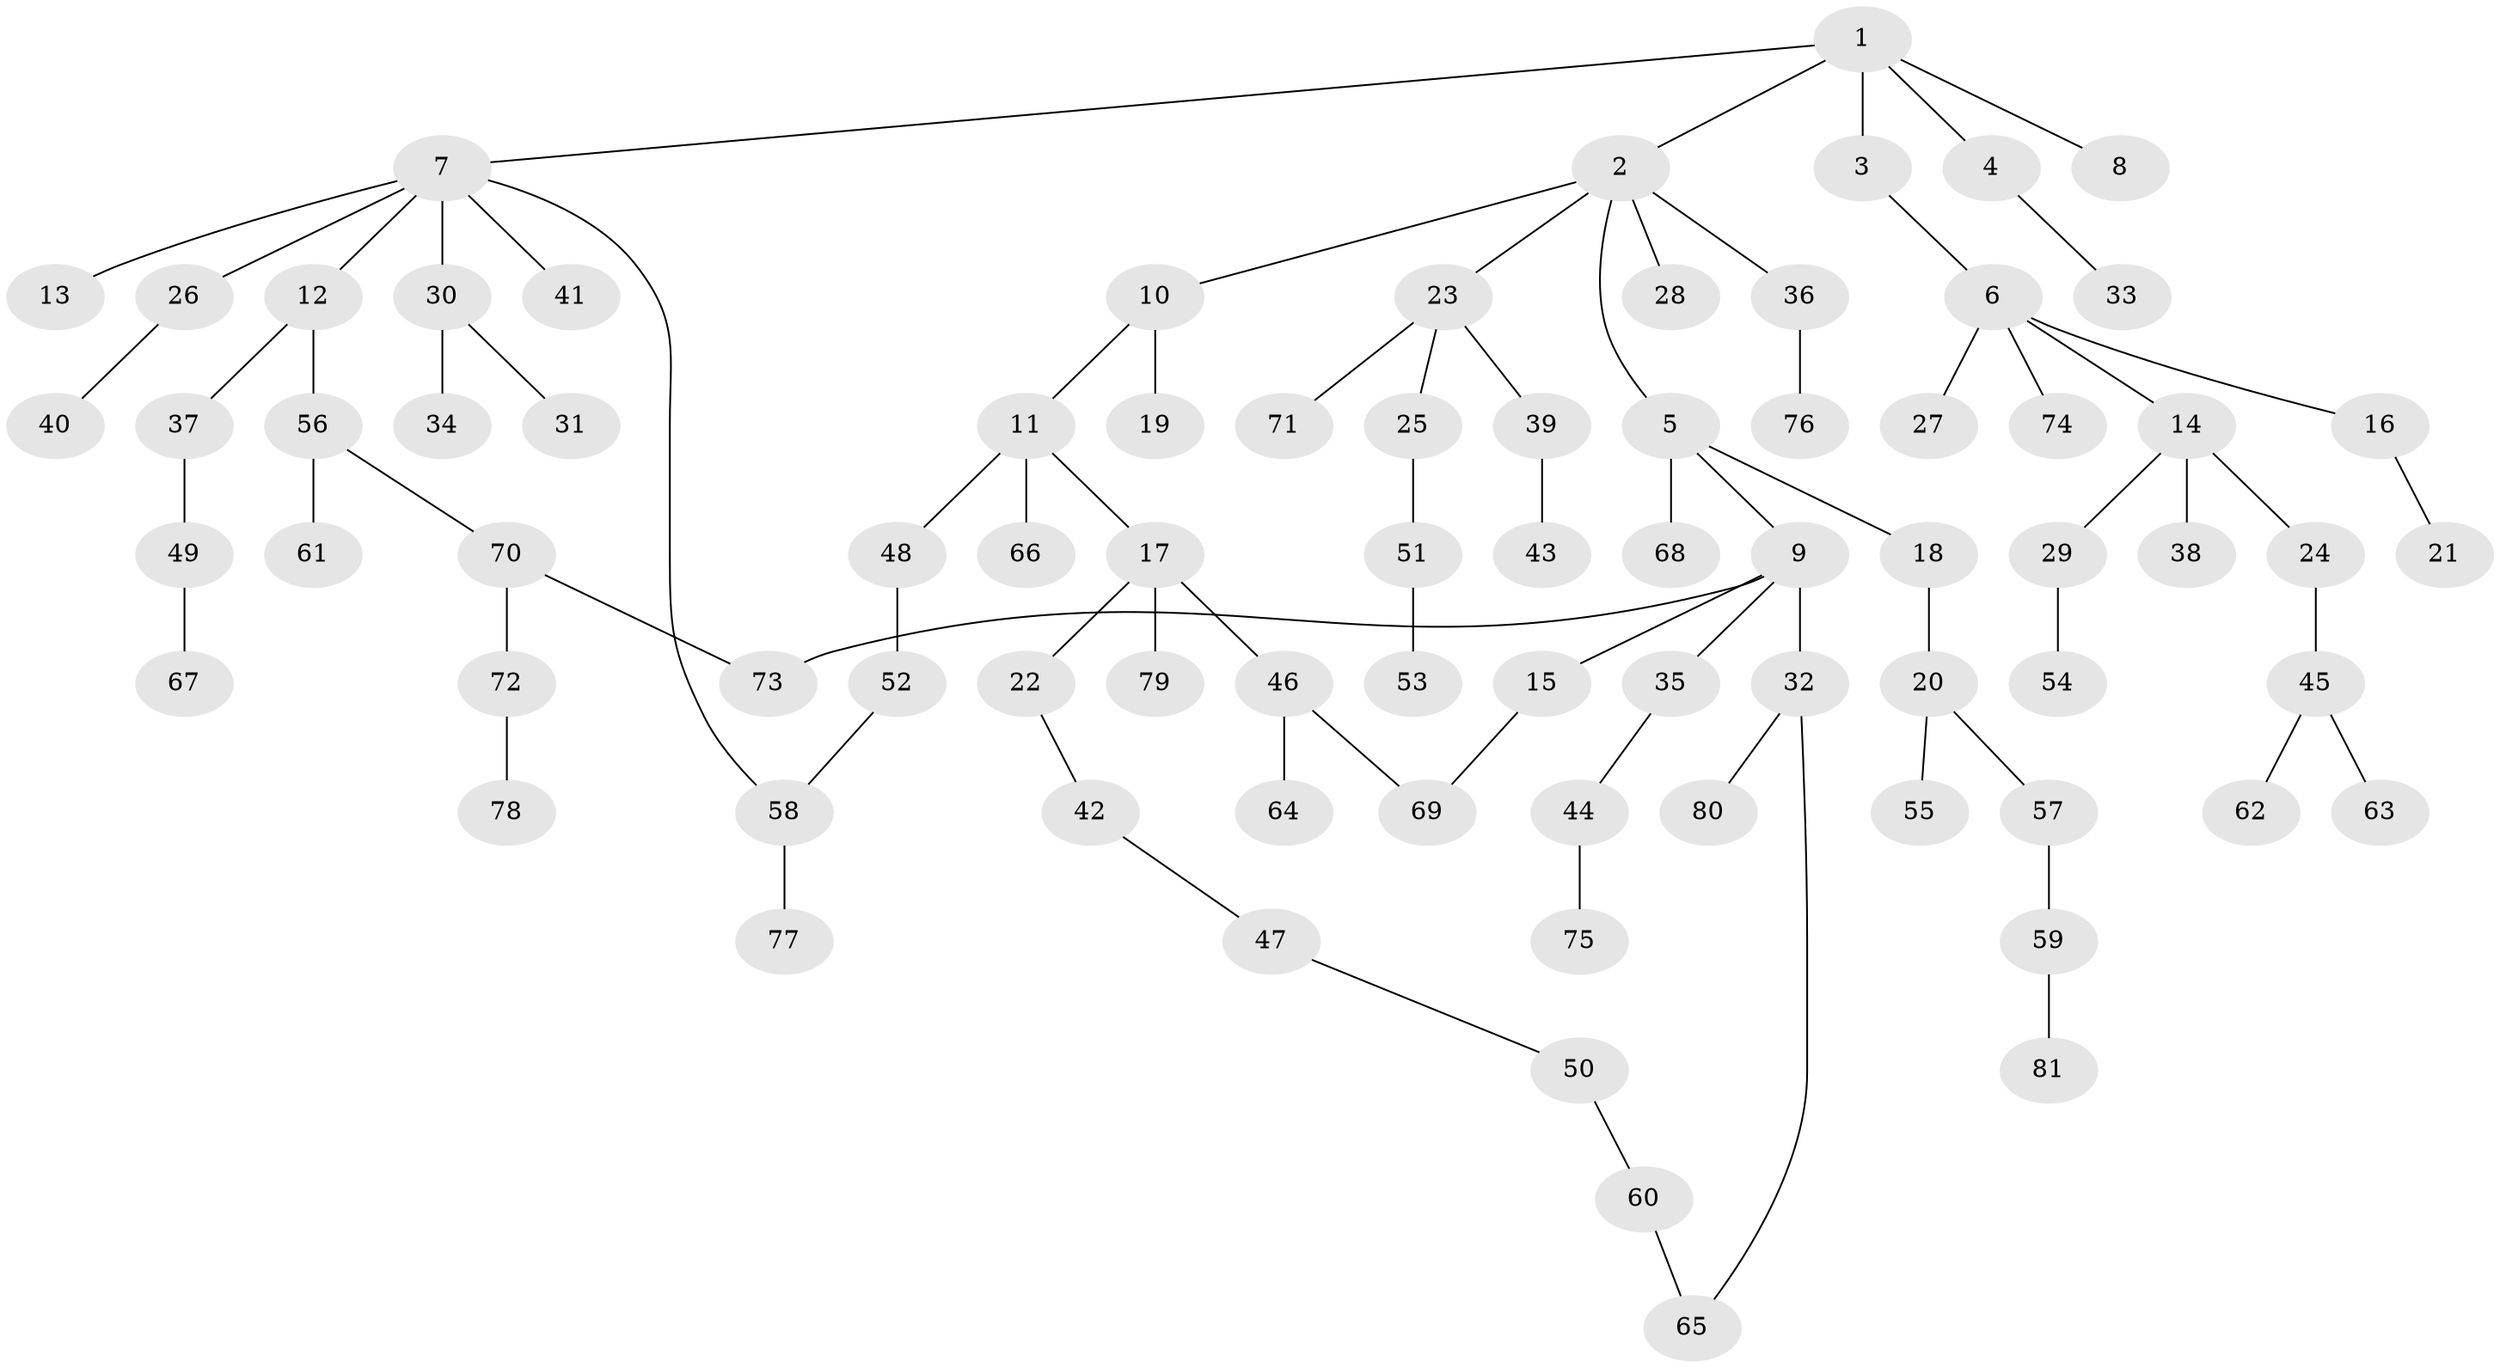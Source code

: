 // coarse degree distribution, {14: 0.020833333333333332, 2: 0.4375, 1: 0.4166666666666667, 7: 0.020833333333333332, 3: 0.0625, 6: 0.020833333333333332, 4: 0.020833333333333332}
// Generated by graph-tools (version 1.1) at 2025/17/03/04/25 18:17:13]
// undirected, 81 vertices, 84 edges
graph export_dot {
graph [start="1"]
  node [color=gray90,style=filled];
  1;
  2;
  3;
  4;
  5;
  6;
  7;
  8;
  9;
  10;
  11;
  12;
  13;
  14;
  15;
  16;
  17;
  18;
  19;
  20;
  21;
  22;
  23;
  24;
  25;
  26;
  27;
  28;
  29;
  30;
  31;
  32;
  33;
  34;
  35;
  36;
  37;
  38;
  39;
  40;
  41;
  42;
  43;
  44;
  45;
  46;
  47;
  48;
  49;
  50;
  51;
  52;
  53;
  54;
  55;
  56;
  57;
  58;
  59;
  60;
  61;
  62;
  63;
  64;
  65;
  66;
  67;
  68;
  69;
  70;
  71;
  72;
  73;
  74;
  75;
  76;
  77;
  78;
  79;
  80;
  81;
  1 -- 2;
  1 -- 3;
  1 -- 4;
  1 -- 7;
  1 -- 8;
  2 -- 5;
  2 -- 10;
  2 -- 23;
  2 -- 28;
  2 -- 36;
  3 -- 6;
  4 -- 33;
  5 -- 9;
  5 -- 18;
  5 -- 68;
  6 -- 14;
  6 -- 16;
  6 -- 27;
  6 -- 74;
  7 -- 12;
  7 -- 13;
  7 -- 26;
  7 -- 30;
  7 -- 41;
  7 -- 58;
  9 -- 15;
  9 -- 32;
  9 -- 35;
  9 -- 73;
  10 -- 11;
  10 -- 19;
  11 -- 17;
  11 -- 48;
  11 -- 66;
  12 -- 37;
  12 -- 56;
  14 -- 24;
  14 -- 29;
  14 -- 38;
  15 -- 69;
  16 -- 21;
  17 -- 22;
  17 -- 46;
  17 -- 79;
  18 -- 20;
  20 -- 55;
  20 -- 57;
  22 -- 42;
  23 -- 25;
  23 -- 39;
  23 -- 71;
  24 -- 45;
  25 -- 51;
  26 -- 40;
  29 -- 54;
  30 -- 31;
  30 -- 34;
  32 -- 65;
  32 -- 80;
  35 -- 44;
  36 -- 76;
  37 -- 49;
  39 -- 43;
  42 -- 47;
  44 -- 75;
  45 -- 62;
  45 -- 63;
  46 -- 64;
  46 -- 69;
  47 -- 50;
  48 -- 52;
  49 -- 67;
  50 -- 60;
  51 -- 53;
  52 -- 58;
  56 -- 61;
  56 -- 70;
  57 -- 59;
  58 -- 77;
  59 -- 81;
  60 -- 65;
  70 -- 72;
  70 -- 73;
  72 -- 78;
}
